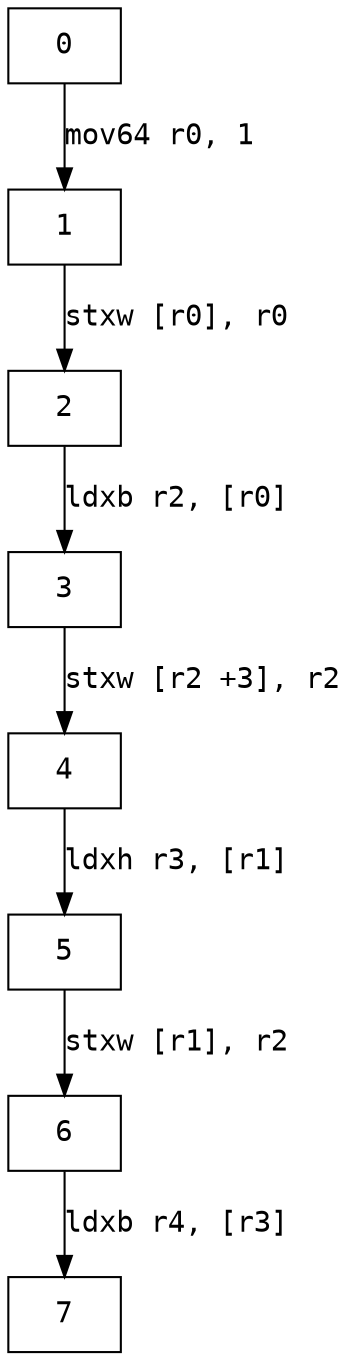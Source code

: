 digraph cfg { 
node [fontname="monospace"];
node [shape=box];
edge [fontname="monospace"];
  0 -> 1 [label="mov64 r0, 1"];
  1 -> 2 [label="stxw [r0], r0"];
  2 -> 3 [label="ldxb r2, [r0]"];
  3 -> 4 [label="stxw [r2 +3], r2"];
  4 -> 5 [label="ldxh r3, [r1]"];
  5 -> 6 [label="stxw [r1], r2"];
  6 -> 7 [label="ldxb r4, [r3]"];
}